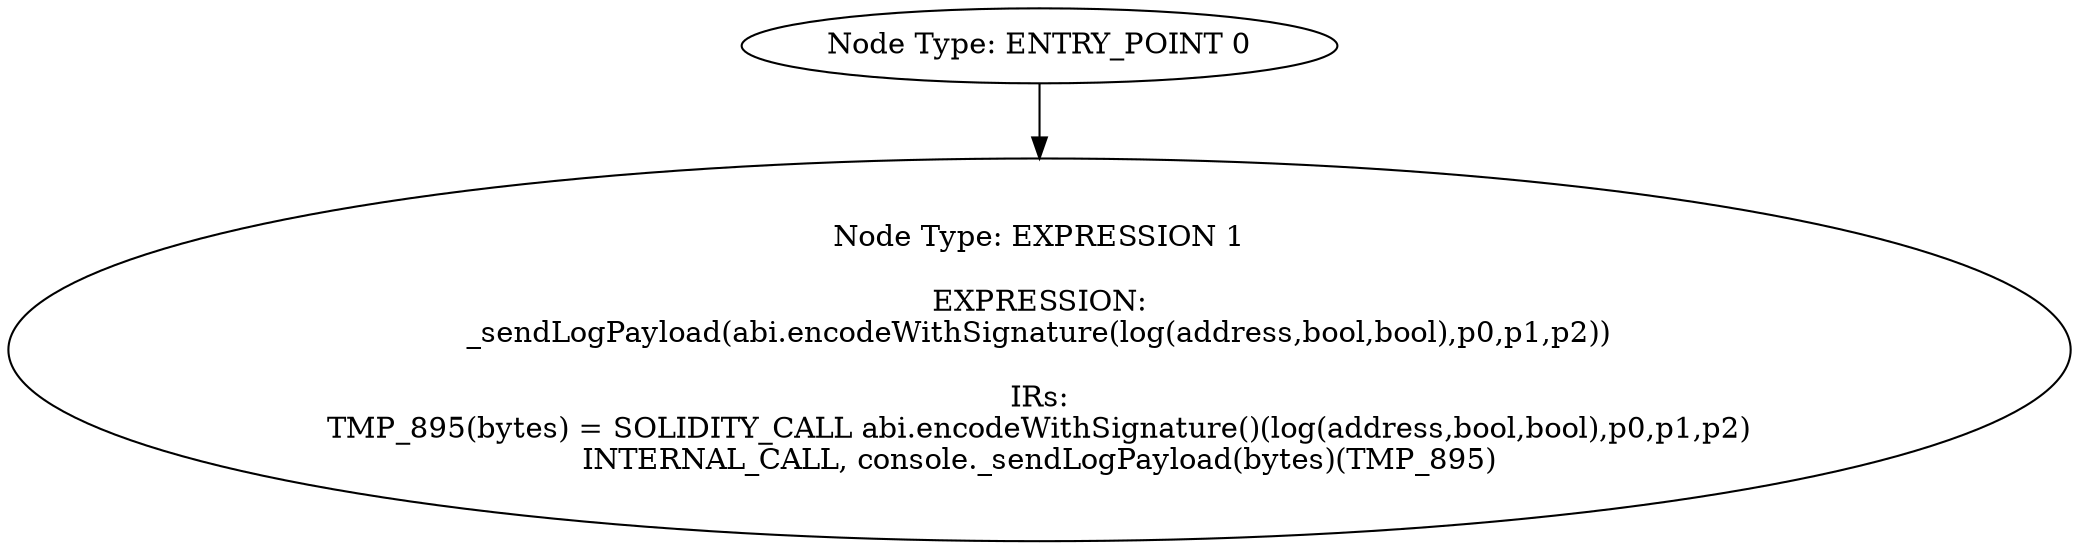 digraph{
0[label="Node Type: ENTRY_POINT 0
"];
0->1;
1[label="Node Type: EXPRESSION 1

EXPRESSION:
_sendLogPayload(abi.encodeWithSignature(log(address,bool,bool),p0,p1,p2))

IRs:
TMP_895(bytes) = SOLIDITY_CALL abi.encodeWithSignature()(log(address,bool,bool),p0,p1,p2)
INTERNAL_CALL, console._sendLogPayload(bytes)(TMP_895)"];
}
